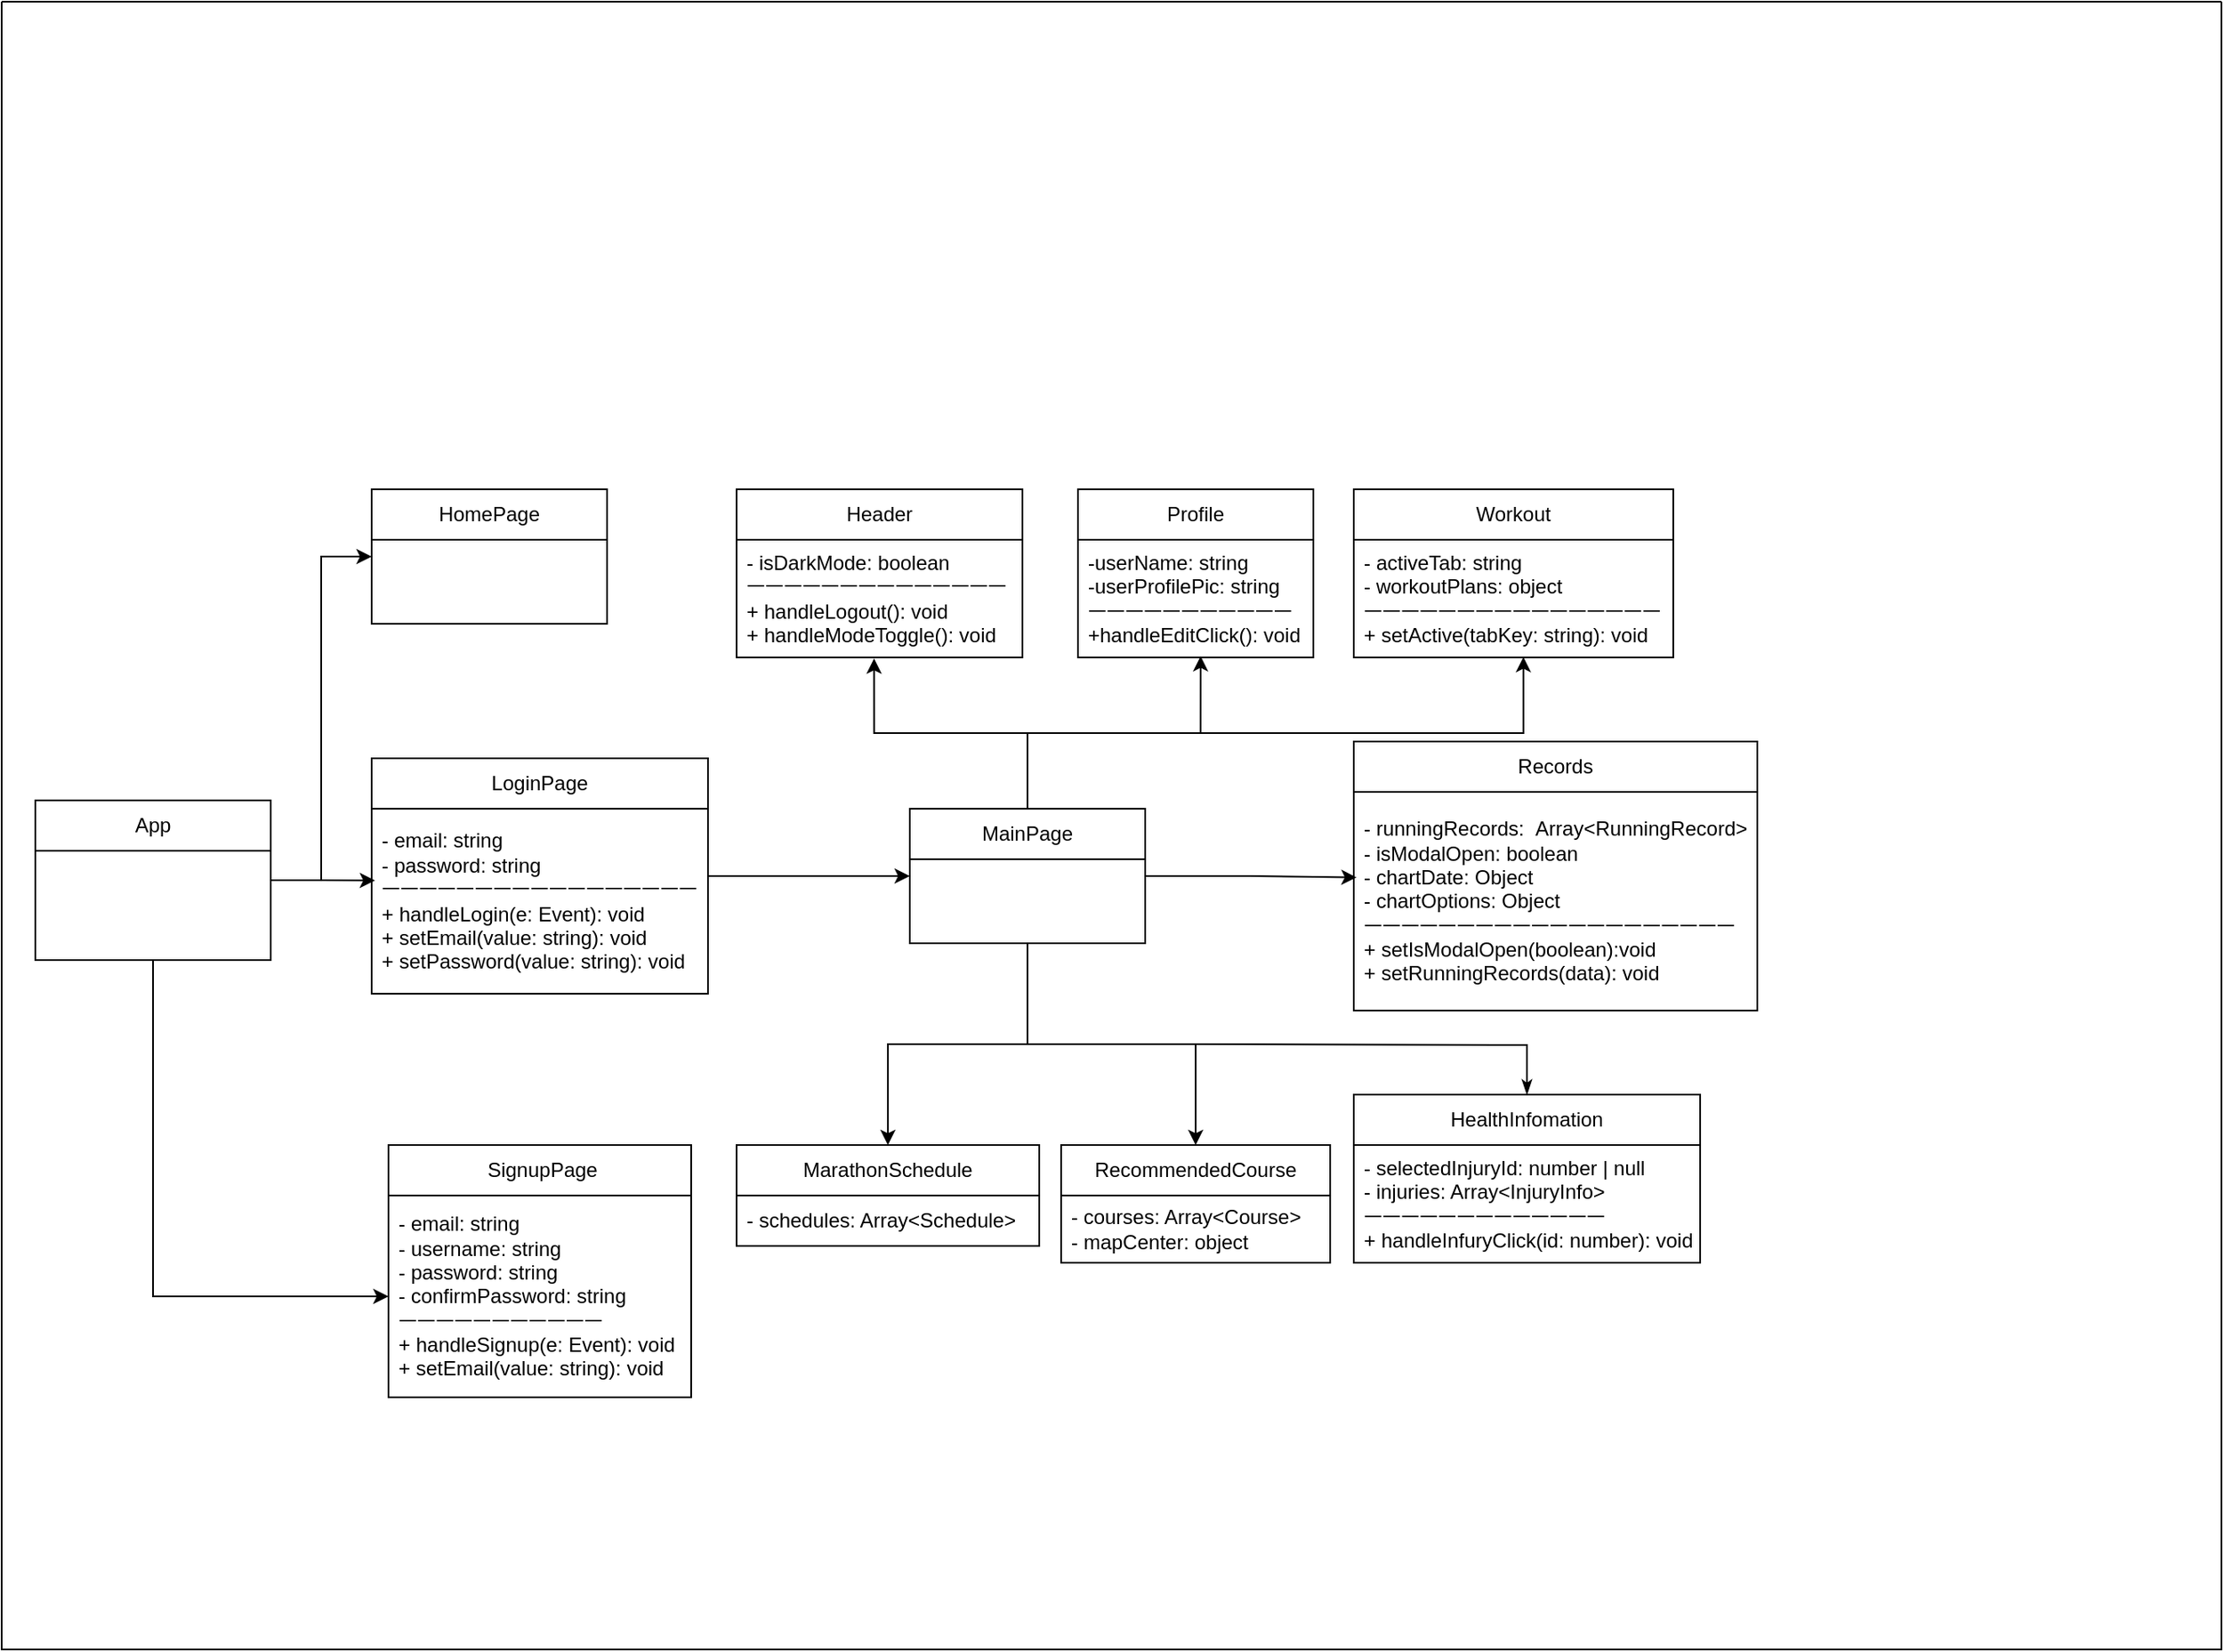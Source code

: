 <mxfile version="27.1.5">
  <diagram name="페이지-1" id="fgq08_hufYa3rvXydSeQ">
    <mxGraphModel dx="1153" dy="692" grid="1" gridSize="10" guides="1" tooltips="1" connect="1" arrows="1" fold="1" page="1" pageScale="1" pageWidth="827" pageHeight="1169" math="0" shadow="0">
      <root>
        <mxCell id="0" />
        <mxCell id="1" parent="0" />
        <mxCell id="T2utVZwpDm_sS1SthSCw-1" value="" style="swimlane;startSize=0;" vertex="1" parent="1">
          <mxGeometry x="40" y="30" width="1320" height="980" as="geometry" />
        </mxCell>
        <mxCell id="T2utVZwpDm_sS1SthSCw-2" value="Records" style="swimlane;fontStyle=0;childLayout=stackLayout;horizontal=1;startSize=30;horizontalStack=0;resizeParent=1;resizeParentMax=0;resizeLast=0;collapsible=1;marginBottom=0;whiteSpace=wrap;html=1;" vertex="1" parent="T2utVZwpDm_sS1SthSCw-1">
          <mxGeometry x="804" y="440" width="240" height="160" as="geometry" />
        </mxCell>
        <mxCell id="T2utVZwpDm_sS1SthSCw-3" value="- runningRecords:&amp;nbsp;&lt;span style=&quot;background-color: transparent; color: light-dark(rgb(0, 0, 0), rgb(255, 255, 255));&quot;&gt;&amp;nbsp;Array&amp;lt;RunningRecord&amp;gt;&lt;/span&gt;&lt;div&gt;&lt;div&gt;&lt;div&gt;- isModalOpen: boolean&lt;/div&gt;&lt;div&gt;- chartDate: Object&lt;/div&gt;&lt;div&gt;- chartOptions: Object&lt;/div&gt;&lt;/div&gt;&lt;/div&gt;&lt;div&gt;ㅡㅡㅡㅡㅡㅡㅡㅡㅡㅡㅡㅡㅡㅡㅡㅡㅡㅡㅡㅡ&lt;/div&gt;&lt;div&gt;&lt;span style=&quot;background-color: transparent; color: light-dark(rgb(0, 0, 0), rgb(255, 255, 255));&quot;&gt;+ setIsModalOpen(boolean):void&lt;/span&gt;&lt;/div&gt;&lt;div&gt;&lt;span style=&quot;background-color: transparent; color: light-dark(rgb(0, 0, 0), rgb(255, 255, 255));&quot;&gt;+ setRunningRecords(data): void&lt;/span&gt;&lt;/div&gt;" style="text;strokeColor=none;fillColor=none;align=left;verticalAlign=middle;spacingLeft=4;spacingRight=4;overflow=hidden;points=[[0,0.5],[1,0.5]];portConstraint=eastwest;rotatable=0;whiteSpace=wrap;html=1;" vertex="1" parent="T2utVZwpDm_sS1SthSCw-2">
          <mxGeometry y="30" width="240" height="130" as="geometry" />
        </mxCell>
        <mxCell id="T2utVZwpDm_sS1SthSCw-18" value="Workout" style="swimlane;fontStyle=0;childLayout=stackLayout;horizontal=1;startSize=30;horizontalStack=0;resizeParent=1;resizeParentMax=0;resizeLast=0;collapsible=1;marginBottom=0;whiteSpace=wrap;html=1;" vertex="1" parent="T2utVZwpDm_sS1SthSCw-1">
          <mxGeometry x="804" y="290" width="190" height="100" as="geometry" />
        </mxCell>
        <mxCell id="T2utVZwpDm_sS1SthSCw-19" value="- activeTab: string&lt;div&gt;- workoutPlans: object&lt;/div&gt;&lt;div&gt;ㅡㅡㅡㅡㅡㅡㅡㅡㅡㅡㅡㅡㅡㅡㅡㅡ&lt;/div&gt;&lt;div&gt;+ setActive(tabKey: string): void&lt;/div&gt;" style="text;strokeColor=none;fillColor=none;align=left;verticalAlign=middle;spacingLeft=4;spacingRight=4;overflow=hidden;points=[[0,0.5],[1,0.5]];portConstraint=eastwest;rotatable=0;whiteSpace=wrap;html=1;" vertex="1" parent="T2utVZwpDm_sS1SthSCw-18">
          <mxGeometry y="30" width="190" height="70" as="geometry" />
        </mxCell>
        <mxCell id="T2utVZwpDm_sS1SthSCw-14" value="Header" style="swimlane;fontStyle=0;childLayout=stackLayout;horizontal=1;startSize=30;horizontalStack=0;resizeParent=1;resizeParentMax=0;resizeLast=0;collapsible=1;marginBottom=0;whiteSpace=wrap;html=1;" vertex="1" parent="T2utVZwpDm_sS1SthSCw-1">
          <mxGeometry x="437" y="290" width="170" height="100" as="geometry" />
        </mxCell>
        <mxCell id="T2utVZwpDm_sS1SthSCw-15" value="- isDarkMode: boolean&lt;div&gt;ㅡㅡㅡㅡㅡㅡㅡㅡㅡㅡㅡㅡㅡㅡ&lt;/div&gt;&lt;div&gt;+ handleLogout(): void&lt;/div&gt;&lt;div&gt;+ handleModeToggle(): void&lt;/div&gt;" style="text;strokeColor=none;fillColor=none;align=left;verticalAlign=middle;spacingLeft=4;spacingRight=4;overflow=hidden;points=[[0,0.5],[1,0.5]];portConstraint=eastwest;rotatable=0;whiteSpace=wrap;html=1;" vertex="1" parent="T2utVZwpDm_sS1SthSCw-14">
          <mxGeometry y="30" width="170" height="70" as="geometry" />
        </mxCell>
        <mxCell id="T2utVZwpDm_sS1SthSCw-73" style="edgeStyle=orthogonalEdgeStyle;rounded=0;orthogonalLoop=1;jettySize=auto;html=1;entryX=0.5;entryY=0;entryDx=0;entryDy=0;" edge="1" parent="T2utVZwpDm_sS1SthSCw-1" source="T2utVZwpDm_sS1SthSCw-10" target="T2utVZwpDm_sS1SthSCw-26">
          <mxGeometry relative="1" as="geometry" />
        </mxCell>
        <mxCell id="T2utVZwpDm_sS1SthSCw-74" style="edgeStyle=orthogonalEdgeStyle;rounded=0;orthogonalLoop=1;jettySize=auto;html=1;entryX=0.5;entryY=0;entryDx=0;entryDy=0;" edge="1" parent="T2utVZwpDm_sS1SthSCw-1" source="T2utVZwpDm_sS1SthSCw-10" target="T2utVZwpDm_sS1SthSCw-32">
          <mxGeometry relative="1" as="geometry" />
        </mxCell>
        <mxCell id="T2utVZwpDm_sS1SthSCw-10" value="MainPage" style="swimlane;fontStyle=0;childLayout=stackLayout;horizontal=1;startSize=30;horizontalStack=0;resizeParent=1;resizeParentMax=0;resizeLast=0;collapsible=1;marginBottom=0;whiteSpace=wrap;html=1;" vertex="1" parent="T2utVZwpDm_sS1SthSCw-1">
          <mxGeometry x="540" y="480" width="140" height="80" as="geometry" />
        </mxCell>
        <mxCell id="T2utVZwpDm_sS1SthSCw-22" value="Profile" style="swimlane;fontStyle=0;childLayout=stackLayout;horizontal=1;startSize=30;horizontalStack=0;resizeParent=1;resizeParentMax=0;resizeLast=0;collapsible=1;marginBottom=0;whiteSpace=wrap;html=1;" vertex="1" parent="T2utVZwpDm_sS1SthSCw-1">
          <mxGeometry x="640" y="290" width="140" height="100" as="geometry" />
        </mxCell>
        <mxCell id="T2utVZwpDm_sS1SthSCw-23" value="-userName: string&lt;div&gt;-userProfilePic: string&lt;/div&gt;&lt;div&gt;ㅡㅡㅡㅡㅡㅡㅡㅡㅡㅡㅡ&lt;/div&gt;&lt;div&gt;+handleEditClick(): void&amp;nbsp;&lt;/div&gt;" style="text;strokeColor=none;fillColor=none;align=left;verticalAlign=middle;spacingLeft=4;spacingRight=4;overflow=hidden;points=[[0,0.5],[1,0.5]];portConstraint=eastwest;rotatable=0;whiteSpace=wrap;html=1;" vertex="1" parent="T2utVZwpDm_sS1SthSCw-22">
          <mxGeometry y="30" width="140" height="70" as="geometry" />
        </mxCell>
        <mxCell id="T2utVZwpDm_sS1SthSCw-6" value="HealthInfomation" style="swimlane;fontStyle=0;childLayout=stackLayout;horizontal=1;startSize=30;horizontalStack=0;resizeParent=1;resizeParentMax=0;resizeLast=0;collapsible=1;marginBottom=0;whiteSpace=wrap;html=1;" vertex="1" parent="T2utVZwpDm_sS1SthSCw-1">
          <mxGeometry x="804" y="650" width="206" height="100" as="geometry" />
        </mxCell>
        <mxCell id="T2utVZwpDm_sS1SthSCw-7" value="- selectedInjuryId: number | null&lt;div&gt;- injuries: Array&amp;lt;InjuryInfo&amp;gt;&lt;/div&gt;&lt;div&gt;ㅡㅡㅡㅡㅡㅡㅡㅡㅡㅡㅡㅡㅡ&lt;/div&gt;&lt;div&gt;+ handleInfuryClick(id: number): void&lt;/div&gt;" style="text;strokeColor=none;fillColor=none;align=left;verticalAlign=middle;spacingLeft=4;spacingRight=4;overflow=hidden;points=[[0,0.5],[1,0.5]];portConstraint=eastwest;rotatable=0;whiteSpace=wrap;html=1;" vertex="1" parent="T2utVZwpDm_sS1SthSCw-6">
          <mxGeometry y="30" width="206" height="70" as="geometry" />
        </mxCell>
        <mxCell id="T2utVZwpDm_sS1SthSCw-26" value="MarathonSchedule" style="swimlane;fontStyle=0;childLayout=stackLayout;horizontal=1;startSize=30;horizontalStack=0;resizeParent=1;resizeParentMax=0;resizeLast=0;collapsible=1;marginBottom=0;whiteSpace=wrap;html=1;" vertex="1" parent="T2utVZwpDm_sS1SthSCw-1">
          <mxGeometry x="437" y="680" width="180" height="60" as="geometry" />
        </mxCell>
        <mxCell id="T2utVZwpDm_sS1SthSCw-27" value="- schedules: Array&amp;lt;Schedule&amp;gt;" style="text;strokeColor=none;fillColor=none;align=left;verticalAlign=middle;spacingLeft=4;spacingRight=4;overflow=hidden;points=[[0,0.5],[1,0.5]];portConstraint=eastwest;rotatable=0;whiteSpace=wrap;html=1;" vertex="1" parent="T2utVZwpDm_sS1SthSCw-26">
          <mxGeometry y="30" width="180" height="30" as="geometry" />
        </mxCell>
        <mxCell id="T2utVZwpDm_sS1SthSCw-32" value="RecommendedCourse" style="swimlane;fontStyle=0;childLayout=stackLayout;horizontal=1;startSize=30;horizontalStack=0;resizeParent=1;resizeParentMax=0;resizeLast=0;collapsible=1;marginBottom=0;whiteSpace=wrap;html=1;" vertex="1" parent="T2utVZwpDm_sS1SthSCw-1">
          <mxGeometry x="630" y="680" width="160" height="70" as="geometry" />
        </mxCell>
        <mxCell id="T2utVZwpDm_sS1SthSCw-33" value="- courses: Array&amp;lt;Course&amp;gt;&lt;div&gt;- mapCenter: object&lt;/div&gt;" style="text;strokeColor=none;fillColor=none;align=left;verticalAlign=middle;spacingLeft=4;spacingRight=4;overflow=hidden;points=[[0,0.5],[1,0.5]];portConstraint=eastwest;rotatable=0;whiteSpace=wrap;html=1;" vertex="1" parent="T2utVZwpDm_sS1SthSCw-32">
          <mxGeometry y="30" width="160" height="40" as="geometry" />
        </mxCell>
        <mxCell id="T2utVZwpDm_sS1SthSCw-69" style="edgeStyle=orthogonalEdgeStyle;rounded=0;orthogonalLoop=1;jettySize=auto;html=1;entryX=0;entryY=0.5;entryDx=0;entryDy=0;" edge="1" parent="T2utVZwpDm_sS1SthSCw-1" source="T2utVZwpDm_sS1SthSCw-40" target="T2utVZwpDm_sS1SthSCw-10">
          <mxGeometry relative="1" as="geometry" />
        </mxCell>
        <mxCell id="T2utVZwpDm_sS1SthSCw-40" value="LoginPage" style="swimlane;fontStyle=0;childLayout=stackLayout;horizontal=1;startSize=30;horizontalStack=0;resizeParent=1;resizeParentMax=0;resizeLast=0;collapsible=1;marginBottom=0;whiteSpace=wrap;html=1;" vertex="1" parent="T2utVZwpDm_sS1SthSCw-1">
          <mxGeometry x="220" y="450" width="200" height="140" as="geometry" />
        </mxCell>
        <mxCell id="T2utVZwpDm_sS1SthSCw-41" value="- email: string&lt;div&gt;- password: string&lt;/div&gt;&lt;div&gt;ㅡㅡㅡㅡㅡㅡㅡㅡㅡㅡㅡㅡㅡㅡㅡㅡㅡ&lt;/div&gt;&lt;div&gt;+ handleLogin(e: Event): void&lt;/div&gt;&lt;div&gt;+ setEmail(value: string): void&lt;/div&gt;&lt;div&gt;+ setPassword(value: string): void&lt;/div&gt;" style="text;strokeColor=none;fillColor=none;align=left;verticalAlign=middle;spacingLeft=4;spacingRight=4;overflow=hidden;points=[[0,0.5],[1,0.5]];portConstraint=eastwest;rotatable=0;whiteSpace=wrap;html=1;" vertex="1" parent="T2utVZwpDm_sS1SthSCw-40">
          <mxGeometry y="30" width="200" height="110" as="geometry" />
        </mxCell>
        <mxCell id="T2utVZwpDm_sS1SthSCw-44" value="HomePage" style="swimlane;fontStyle=0;childLayout=stackLayout;horizontal=1;startSize=30;horizontalStack=0;resizeParent=1;resizeParentMax=0;resizeLast=0;collapsible=1;marginBottom=0;whiteSpace=wrap;html=1;" vertex="1" parent="T2utVZwpDm_sS1SthSCw-1">
          <mxGeometry x="220" y="290" width="140" height="80" as="geometry" />
        </mxCell>
        <mxCell id="T2utVZwpDm_sS1SthSCw-70" style="edgeStyle=orthogonalEdgeStyle;rounded=0;orthogonalLoop=1;jettySize=auto;html=1;entryX=0;entryY=0.5;entryDx=0;entryDy=0;" edge="1" parent="T2utVZwpDm_sS1SthSCw-1" source="T2utVZwpDm_sS1SthSCw-48" target="T2utVZwpDm_sS1SthSCw-44">
          <mxGeometry relative="1" as="geometry" />
        </mxCell>
        <mxCell id="T2utVZwpDm_sS1SthSCw-72" style="edgeStyle=orthogonalEdgeStyle;rounded=0;orthogonalLoop=1;jettySize=auto;html=1;entryX=0;entryY=0.5;entryDx=0;entryDy=0;" edge="1" parent="T2utVZwpDm_sS1SthSCw-1" source="T2utVZwpDm_sS1SthSCw-48" target="T2utVZwpDm_sS1SthSCw-37">
          <mxGeometry relative="1" as="geometry" />
        </mxCell>
        <mxCell id="T2utVZwpDm_sS1SthSCw-48" value="App" style="swimlane;fontStyle=0;childLayout=stackLayout;horizontal=1;startSize=30;horizontalStack=0;resizeParent=1;resizeParentMax=0;resizeLast=0;collapsible=1;marginBottom=0;whiteSpace=wrap;html=1;" vertex="1" parent="T2utVZwpDm_sS1SthSCw-1">
          <mxGeometry x="20" y="475" width="140" height="95" as="geometry" />
        </mxCell>
        <mxCell id="T2utVZwpDm_sS1SthSCw-36" value="&amp;nbsp;SignupPage" style="swimlane;fontStyle=0;childLayout=stackLayout;horizontal=1;startSize=30;horizontalStack=0;resizeParent=1;resizeParentMax=0;resizeLast=0;collapsible=1;marginBottom=0;whiteSpace=wrap;html=1;" vertex="1" parent="T2utVZwpDm_sS1SthSCw-1">
          <mxGeometry x="230" y="680" width="180" height="150" as="geometry" />
        </mxCell>
        <mxCell id="T2utVZwpDm_sS1SthSCw-37" value="- email: string&lt;div&gt;- username: string&lt;/div&gt;&lt;div&gt;- password: string&lt;/div&gt;&lt;div&gt;- confirmPassword: string&lt;/div&gt;&lt;div&gt;ㅡㅡㅡㅡㅡㅡㅡㅡㅡㅡㅡ&lt;/div&gt;&lt;div&gt;+ handleSignup(e: Event): void&lt;/div&gt;&lt;div&gt;+ setEmail(value: string): void&lt;/div&gt;" style="text;strokeColor=none;fillColor=none;align=left;verticalAlign=middle;spacingLeft=4;spacingRight=4;overflow=hidden;points=[[0,0.5],[1,0.5]];portConstraint=eastwest;rotatable=0;whiteSpace=wrap;html=1;" vertex="1" parent="T2utVZwpDm_sS1SthSCw-36">
          <mxGeometry y="30" width="180" height="120" as="geometry" />
        </mxCell>
        <mxCell id="T2utVZwpDm_sS1SthSCw-65" style="edgeStyle=orthogonalEdgeStyle;rounded=0;orthogonalLoop=1;jettySize=auto;html=1;entryX=0.007;entryY=0.391;entryDx=0;entryDy=0;entryPerimeter=0;" edge="1" parent="T2utVZwpDm_sS1SthSCw-1" source="T2utVZwpDm_sS1SthSCw-10" target="T2utVZwpDm_sS1SthSCw-3">
          <mxGeometry relative="1" as="geometry" />
        </mxCell>
        <mxCell id="T2utVZwpDm_sS1SthSCw-66" style="edgeStyle=orthogonalEdgeStyle;rounded=0;orthogonalLoop=1;jettySize=auto;html=1;entryX=0.521;entryY=0.989;entryDx=0;entryDy=0;entryPerimeter=0;" edge="1" parent="T2utVZwpDm_sS1SthSCw-1" source="T2utVZwpDm_sS1SthSCw-10" target="T2utVZwpDm_sS1SthSCw-23">
          <mxGeometry relative="1" as="geometry" />
        </mxCell>
        <mxCell id="T2utVZwpDm_sS1SthSCw-68" style="edgeStyle=orthogonalEdgeStyle;rounded=0;orthogonalLoop=1;jettySize=auto;html=1;entryX=0.481;entryY=1.009;entryDx=0;entryDy=0;entryPerimeter=0;" edge="1" parent="T2utVZwpDm_sS1SthSCw-1" source="T2utVZwpDm_sS1SthSCw-10" target="T2utVZwpDm_sS1SthSCw-15">
          <mxGeometry relative="1" as="geometry" />
        </mxCell>
        <mxCell id="T2utVZwpDm_sS1SthSCw-71" style="edgeStyle=orthogonalEdgeStyle;rounded=0;orthogonalLoop=1;jettySize=auto;html=1;entryX=0.01;entryY=0.388;entryDx=0;entryDy=0;entryPerimeter=0;" edge="1" parent="T2utVZwpDm_sS1SthSCw-1" source="T2utVZwpDm_sS1SthSCw-48" target="T2utVZwpDm_sS1SthSCw-41">
          <mxGeometry relative="1" as="geometry" />
        </mxCell>
        <mxCell id="T2utVZwpDm_sS1SthSCw-80" style="edgeStyle=orthogonalEdgeStyle;rounded=0;orthogonalLoop=1;jettySize=auto;html=1;entryX=0.531;entryY=0.996;entryDx=0;entryDy=0;entryPerimeter=0;" edge="1" parent="T2utVZwpDm_sS1SthSCw-1" source="T2utVZwpDm_sS1SthSCw-10" target="T2utVZwpDm_sS1SthSCw-19">
          <mxGeometry relative="1" as="geometry" />
        </mxCell>
        <mxCell id="T2utVZwpDm_sS1SthSCw-77" value="" style="endArrow=classicThin;html=1;rounded=0;edgeStyle=orthogonalEdgeStyle;entryX=0.5;entryY=0;entryDx=0;entryDy=0;endFill=1;" edge="1" parent="1" target="T2utVZwpDm_sS1SthSCw-6">
          <mxGeometry relative="1" as="geometry">
            <mxPoint x="750" y="650" as="sourcePoint" />
            <mxPoint x="840" y="650" as="targetPoint" />
          </mxGeometry>
        </mxCell>
      </root>
    </mxGraphModel>
  </diagram>
</mxfile>
